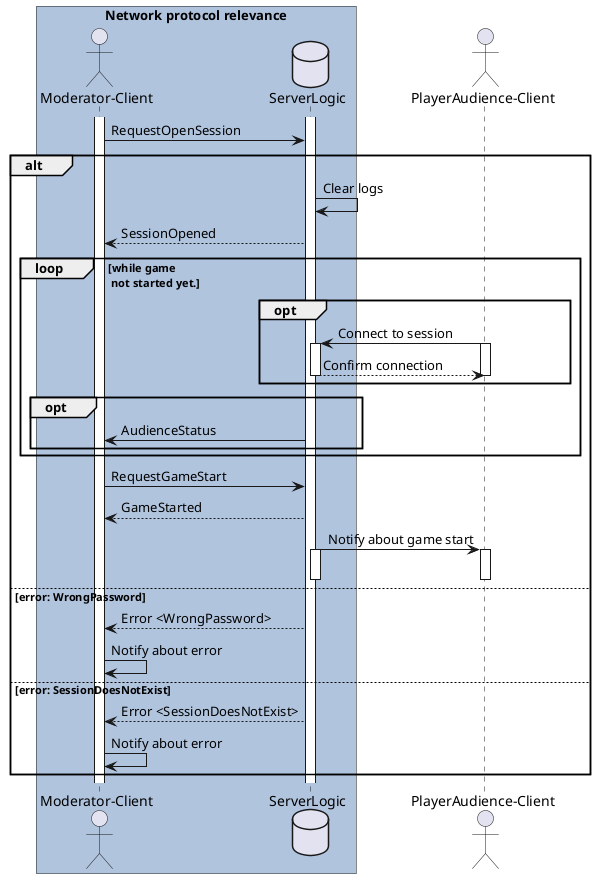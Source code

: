@startuml

box "Network protocol relevance" #LightSteelBlue
actor "Moderator-Client" as m order 1
database "ServerLogic" as s order 2
end box
actor "PlayerAudience-Client" as p order 3



activate m
activate s

m -> s: RequestOpenSession

alt 
    s -> s: Clear logs
    s --> m: SessionOpened
        loop while game \n not started yet.
            opt
                p -> s: Connect to session
                activate s
                activate p
                s --> p: Confirm connection
                deactivate s
                deactivate p
            end
            opt 
                s -> m: AudienceStatus
            end
        end
    m -> s: RequestGameStart
    s --> m: GameStarted
    s -> p: Notify about game start
    activate s
    activate p
    deactivate s
    deactivate p
else error: WrongPassword
    s --> m: Error <WrongPassword>
    m -> m: Notify about error
else error: SessionDoesNotExist
    s --> m: Error <SessionDoesNotExist>
    m -> m: Notify about error
end


@enduml
